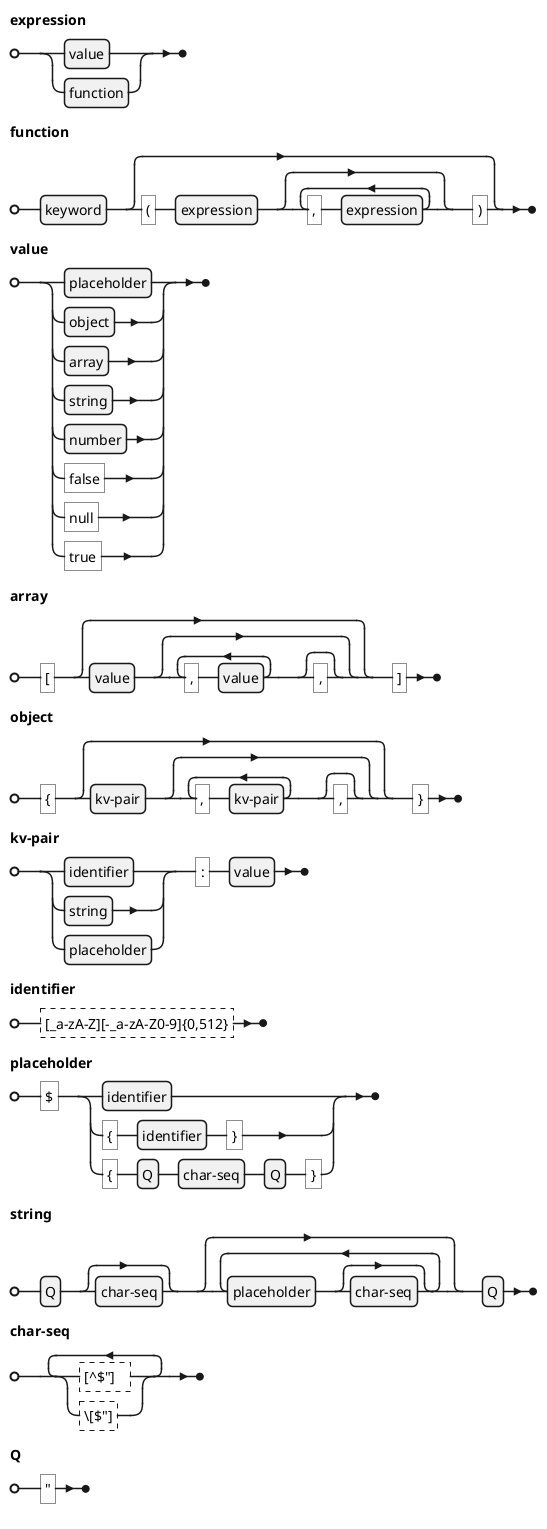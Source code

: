 @startebnf expr

!define OB "("
!define CB ")"
!define OO "{"
!define CO "}"
!define OA "["
!define CA "]"
!define NS ":"
!define VS ","


!define REST(x) {VS, x}-
!define ONEORMORE(x) x, [REST(x)]

!define KLEENE(term, sep) [term, [{sep, term}-, [sep]]]


expression = value | function ;
function = keyword, [OB, ONEORMORE(expression), CB];

value = placeholder | object | array | string | number | "false" | "null" | "true";


array = OA, KLEENE(value, VS), CA ;
object = OO, KLEENE(kv-pair, VS), CO ;
kv-pair = (identifier | string | placeholder), NS, value;
identifier = ?[_a-zA-Z][-_a-zA-Z0-9]{0,512}?;
placeholder = "$", (identifier | (OO, identifier, CO) | (OO, Q, char-seq, Q, CO));
string = Q, [char-seq], {placeholder, [char-seq]}, Q;

char-seq = { ?[^$"]   ? | ?\[$"]? }-;

Q =  '"';
@endebnf
